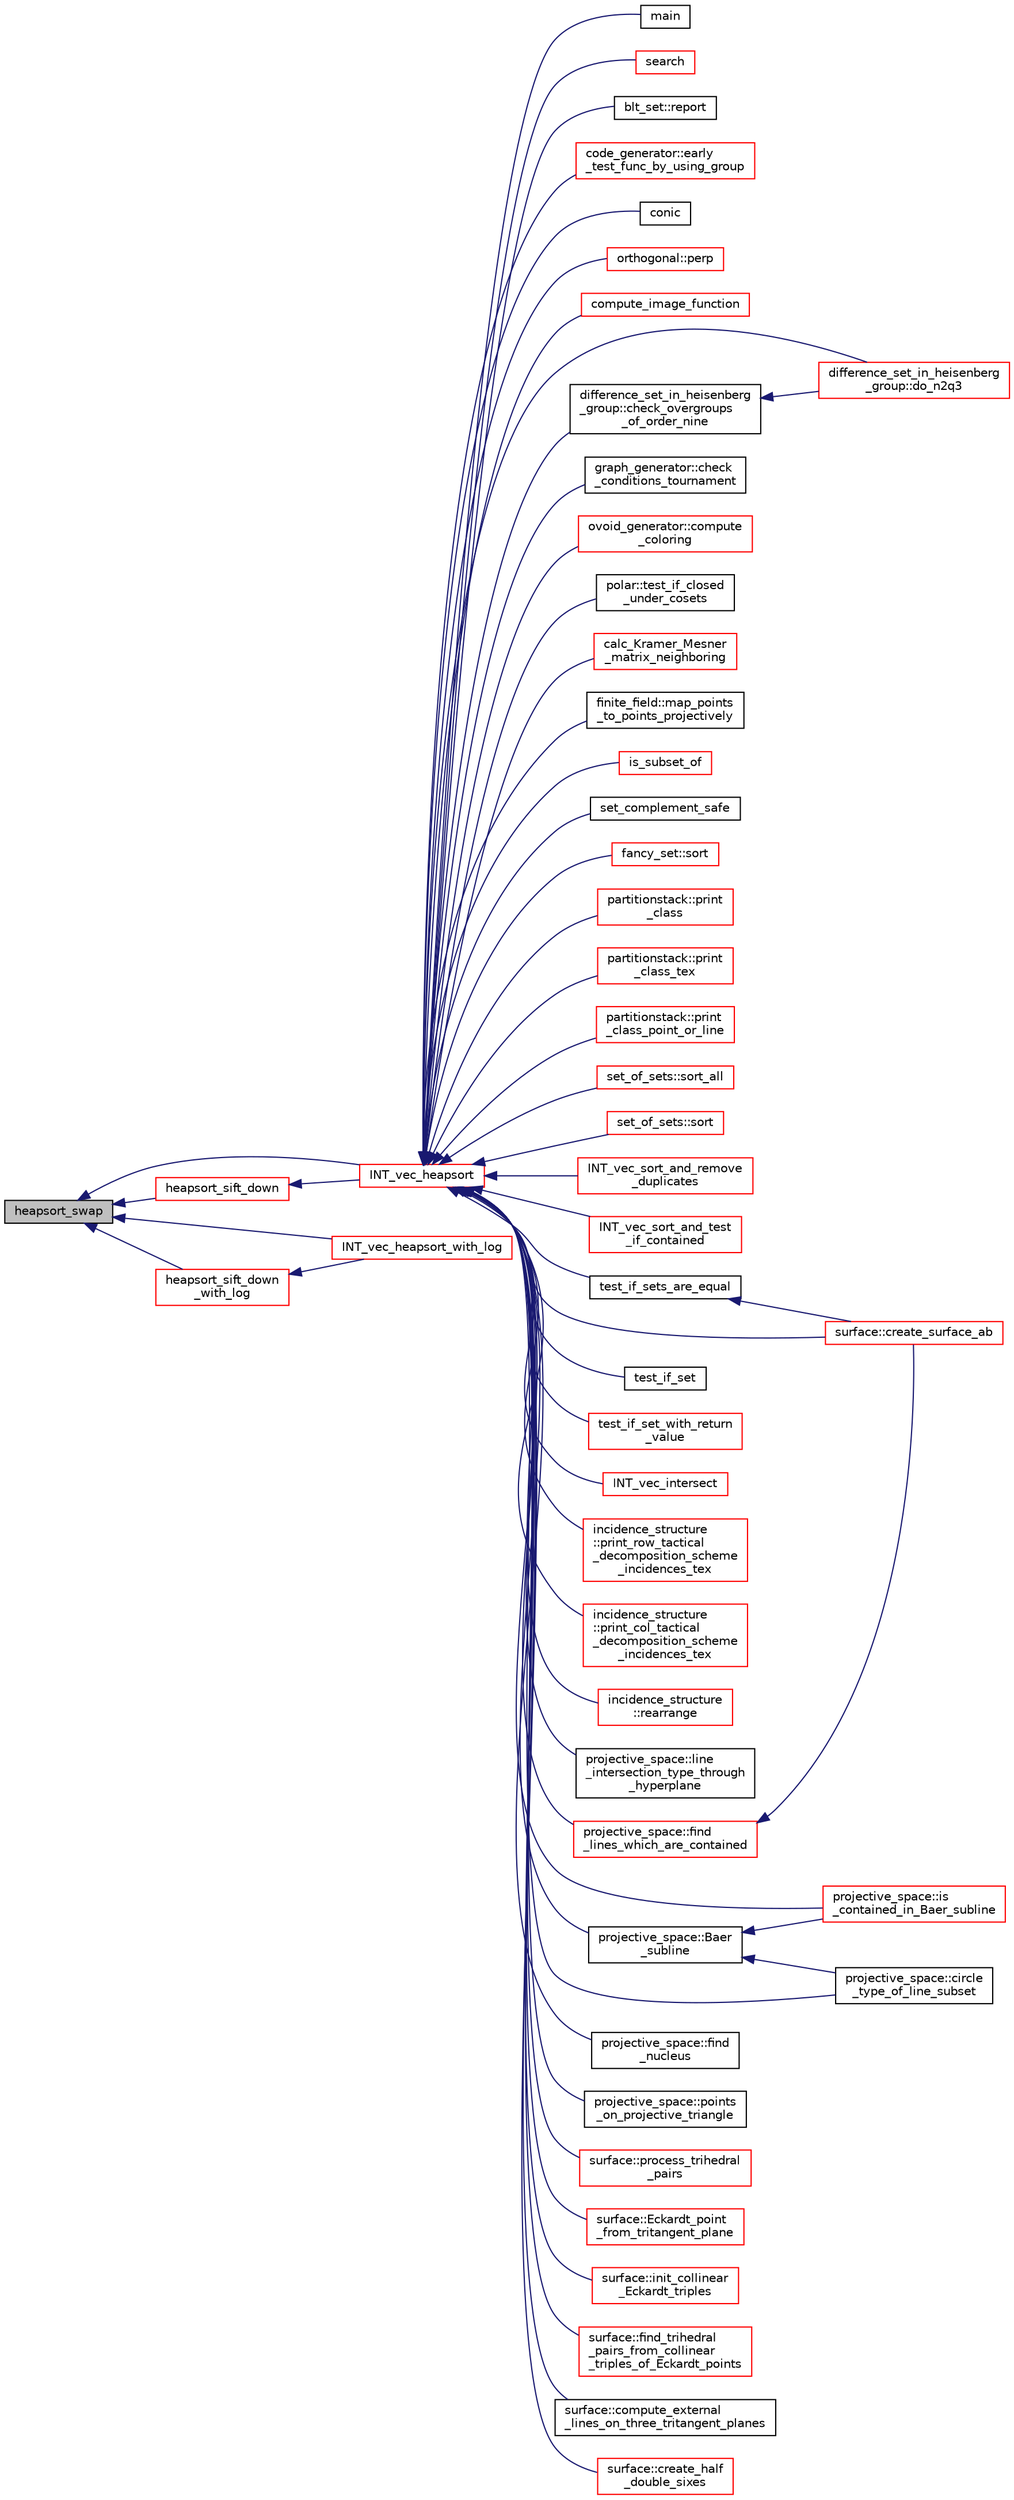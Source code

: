 digraph "heapsort_swap"
{
  edge [fontname="Helvetica",fontsize="10",labelfontname="Helvetica",labelfontsize="10"];
  node [fontname="Helvetica",fontsize="10",shape=record];
  rankdir="LR";
  Node2598 [label="heapsort_swap",height=0.2,width=0.4,color="black", fillcolor="grey75", style="filled", fontcolor="black"];
  Node2598 -> Node2599 [dir="back",color="midnightblue",fontsize="10",style="solid",fontname="Helvetica"];
  Node2599 [label="INT_vec_heapsort",height=0.2,width=0.4,color="red", fillcolor="white", style="filled",URL="$d4/dd7/sorting_8_c.html#a3590ad9987f801fbfc94634300182f39"];
  Node2599 -> Node2600 [dir="back",color="midnightblue",fontsize="10",style="solid",fontname="Helvetica"];
  Node2600 [label="main",height=0.2,width=0.4,color="black", fillcolor="white", style="filled",URL="$d5/d9e/arcs__orderly_8_c.html#a3c04138a5bfe5d72780bb7e82a18e627"];
  Node2599 -> Node2601 [dir="back",color="midnightblue",fontsize="10",style="solid",fontname="Helvetica"];
  Node2601 [label="search",height=0.2,width=0.4,color="red", fillcolor="white", style="filled",URL="$d2/dd6/k__arc__lifting_8_c.html#a732ccfe2d9eb7b0def86d4f1af46bd1c"];
  Node2599 -> Node2605 [dir="back",color="midnightblue",fontsize="10",style="solid",fontname="Helvetica"];
  Node2605 [label="blt_set::report",height=0.2,width=0.4,color="black", fillcolor="white", style="filled",URL="$d1/d3d/classblt__set.html#a6b19f88bd2b92ebfba7e7c362eb9065c"];
  Node2599 -> Node2606 [dir="back",color="midnightblue",fontsize="10",style="solid",fontname="Helvetica"];
  Node2606 [label="code_generator::early\l_test_func_by_using_group",height=0.2,width=0.4,color="red", fillcolor="white", style="filled",URL="$db/d37/classcode__generator.html#a96a6170f5b9a905203ae4d8717750854"];
  Node2599 -> Node2610 [dir="back",color="midnightblue",fontsize="10",style="solid",fontname="Helvetica"];
  Node2610 [label="conic",height=0.2,width=0.4,color="black", fillcolor="white", style="filled",URL="$d4/de8/conic_8_c.html#a96def9474b981a9d5831a9b48d85d652"];
  Node2599 -> Node2611 [dir="back",color="midnightblue",fontsize="10",style="solid",fontname="Helvetica"];
  Node2611 [label="orthogonal::perp",height=0.2,width=0.4,color="red", fillcolor="white", style="filled",URL="$d7/daa/classorthogonal.html#ae80e0fa8d1e8caddb9afbb466e3d3189"];
  Node2599 -> Node2642 [dir="back",color="midnightblue",fontsize="10",style="solid",fontname="Helvetica"];
  Node2642 [label="compute_image_function",height=0.2,width=0.4,color="red", fillcolor="white", style="filled",URL="$dc/d77/pentomino__5x5_8_c.html#aaefa22897e89567d877f6b1316586a5a"];
  Node2599 -> Node2644 [dir="back",color="midnightblue",fontsize="10",style="solid",fontname="Helvetica"];
  Node2644 [label="difference_set_in_heisenberg\l_group::do_n2q3",height=0.2,width=0.4,color="red", fillcolor="white", style="filled",URL="$de/d8a/classdifference__set__in__heisenberg__group.html#aca82ff116dd5d17cfbb311e809b6d023"];
  Node2599 -> Node2647 [dir="back",color="midnightblue",fontsize="10",style="solid",fontname="Helvetica"];
  Node2647 [label="difference_set_in_heisenberg\l_group::check_overgroups\l_of_order_nine",height=0.2,width=0.4,color="black", fillcolor="white", style="filled",URL="$de/d8a/classdifference__set__in__heisenberg__group.html#af7075193cf272d5b63356e21ec1ab8a8"];
  Node2647 -> Node2644 [dir="back",color="midnightblue",fontsize="10",style="solid",fontname="Helvetica"];
  Node2599 -> Node2648 [dir="back",color="midnightblue",fontsize="10",style="solid",fontname="Helvetica"];
  Node2648 [label="graph_generator::check\l_conditions_tournament",height=0.2,width=0.4,color="black", fillcolor="white", style="filled",URL="$d9/d91/classgraph__generator.html#ab2d3a1fcd6641f5e9243b20cda46a65f"];
  Node2599 -> Node2649 [dir="back",color="midnightblue",fontsize="10",style="solid",fontname="Helvetica"];
  Node2649 [label="ovoid_generator::compute\l_coloring",height=0.2,width=0.4,color="red", fillcolor="white", style="filled",URL="$d3/daf/classovoid__generator.html#a08997f85461d9f83e4225e0214d5b105"];
  Node2599 -> Node2653 [dir="back",color="midnightblue",fontsize="10",style="solid",fontname="Helvetica"];
  Node2653 [label="polar::test_if_closed\l_under_cosets",height=0.2,width=0.4,color="black", fillcolor="white", style="filled",URL="$da/d1c/classpolar.html#ac138ccb36cf30d262a8d8eb55e74486f"];
  Node2599 -> Node2654 [dir="back",color="midnightblue",fontsize="10",style="solid",fontname="Helvetica"];
  Node2654 [label="calc_Kramer_Mesner\l_matrix_neighboring",height=0.2,width=0.4,color="red", fillcolor="white", style="filled",URL="$d3/dfb/discreta__global_8_c.html#a6b625d682466fc26907c21e23a378cf8"];
  Node2599 -> Node2657 [dir="back",color="midnightblue",fontsize="10",style="solid",fontname="Helvetica"];
  Node2657 [label="finite_field::map_points\l_to_points_projectively",height=0.2,width=0.4,color="black", fillcolor="white", style="filled",URL="$df/d5a/classfinite__field.html#a6ebf38250033b090baa12391d9a9cd98"];
  Node2599 -> Node2658 [dir="back",color="midnightblue",fontsize="10",style="solid",fontname="Helvetica"];
  Node2658 [label="is_subset_of",height=0.2,width=0.4,color="red", fillcolor="white", style="filled",URL="$d2/d23/combinatorics_8h.html#a347afaeb52b142b1fd696c20e75dde33"];
  Node2599 -> Node2660 [dir="back",color="midnightblue",fontsize="10",style="solid",fontname="Helvetica"];
  Node2660 [label="set_complement_safe",height=0.2,width=0.4,color="black", fillcolor="white", style="filled",URL="$d2/d23/combinatorics_8h.html#ab814908844b86b2ec6965c998f9b828d"];
  Node2599 -> Node2661 [dir="back",color="midnightblue",fontsize="10",style="solid",fontname="Helvetica"];
  Node2661 [label="fancy_set::sort",height=0.2,width=0.4,color="red", fillcolor="white", style="filled",URL="$d5/da4/classfancy__set.html#aa757da529107b6f0397cafada1423712"];
  Node2599 -> Node2665 [dir="back",color="midnightblue",fontsize="10",style="solid",fontname="Helvetica"];
  Node2665 [label="partitionstack::print\l_class",height=0.2,width=0.4,color="red", fillcolor="white", style="filled",URL="$d3/d87/classpartitionstack.html#a7dbde570bd374f43293acbcafb574e9a"];
  Node2599 -> Node2670 [dir="back",color="midnightblue",fontsize="10",style="solid",fontname="Helvetica"];
  Node2670 [label="partitionstack::print\l_class_tex",height=0.2,width=0.4,color="red", fillcolor="white", style="filled",URL="$d3/d87/classpartitionstack.html#addca7119abc7b13416ce0e50155ba2de"];
  Node2599 -> Node2672 [dir="back",color="midnightblue",fontsize="10",style="solid",fontname="Helvetica"];
  Node2672 [label="partitionstack::print\l_class_point_or_line",height=0.2,width=0.4,color="red", fillcolor="white", style="filled",URL="$d3/d87/classpartitionstack.html#adea8d0eebaf0b53a74f2fcdf1e63e31d"];
  Node2599 -> Node2694 [dir="back",color="midnightblue",fontsize="10",style="solid",fontname="Helvetica"];
  Node2694 [label="set_of_sets::sort_all",height=0.2,width=0.4,color="red", fillcolor="white", style="filled",URL="$da/dd6/classset__of__sets.html#ac8897050f1478c7cb9b15627acad7876"];
  Node2599 -> Node2695 [dir="back",color="midnightblue",fontsize="10",style="solid",fontname="Helvetica"];
  Node2695 [label="set_of_sets::sort",height=0.2,width=0.4,color="red", fillcolor="white", style="filled",URL="$da/dd6/classset__of__sets.html#a9636a136d5ac921d380cb27cf9cf277b"];
  Node2599 -> Node2698 [dir="back",color="midnightblue",fontsize="10",style="solid",fontname="Helvetica"];
  Node2698 [label="INT_vec_sort_and_remove\l_duplicates",height=0.2,width=0.4,color="red", fillcolor="white", style="filled",URL="$d4/dd7/sorting_8_c.html#a160a164cfbea821ced70043337e22d18"];
  Node2599 -> Node2703 [dir="back",color="midnightblue",fontsize="10",style="solid",fontname="Helvetica"];
  Node2703 [label="INT_vec_sort_and_test\l_if_contained",height=0.2,width=0.4,color="red", fillcolor="white", style="filled",URL="$d4/dd7/sorting_8_c.html#aa8b6dcb22480872d7cc0f7d2354026af"];
  Node2599 -> Node2711 [dir="back",color="midnightblue",fontsize="10",style="solid",fontname="Helvetica"];
  Node2711 [label="test_if_sets_are_equal",height=0.2,width=0.4,color="black", fillcolor="white", style="filled",URL="$d4/dd7/sorting_8_c.html#abd9436caf35fc01dd96cb8435459a20f"];
  Node2711 -> Node2682 [dir="back",color="midnightblue",fontsize="10",style="solid",fontname="Helvetica"];
  Node2682 [label="surface::create_surface_ab",height=0.2,width=0.4,color="red", fillcolor="white", style="filled",URL="$d5/d88/classsurface.html#a9e0834d9fd3ea14957df1944ac40c847"];
  Node2599 -> Node2712 [dir="back",color="midnightblue",fontsize="10",style="solid",fontname="Helvetica"];
  Node2712 [label="test_if_set",height=0.2,width=0.4,color="black", fillcolor="white", style="filled",URL="$d4/dd7/sorting_8_c.html#a1f79cdbca111fc3bd155123b0951ed46"];
  Node2599 -> Node2713 [dir="back",color="midnightblue",fontsize="10",style="solid",fontname="Helvetica"];
  Node2713 [label="test_if_set_with_return\l_value",height=0.2,width=0.4,color="red", fillcolor="white", style="filled",URL="$d4/dd7/sorting_8_c.html#ac8840ecabde4103e50ef1a7a8245d913"];
  Node2599 -> Node2746 [dir="back",color="midnightblue",fontsize="10",style="solid",fontname="Helvetica"];
  Node2746 [label="INT_vec_intersect",height=0.2,width=0.4,color="red", fillcolor="white", style="filled",URL="$d4/dd7/sorting_8_c.html#a19855973f5fb469b315f31e7e1402471"];
  Node2599 -> Node2758 [dir="back",color="midnightblue",fontsize="10",style="solid",fontname="Helvetica"];
  Node2758 [label="incidence_structure\l::print_row_tactical\l_decomposition_scheme\l_incidences_tex",height=0.2,width=0.4,color="red", fillcolor="white", style="filled",URL="$da/d8a/classincidence__structure.html#a23279d5c98b702de05171c245d5375fa"];
  Node2599 -> Node2761 [dir="back",color="midnightblue",fontsize="10",style="solid",fontname="Helvetica"];
  Node2761 [label="incidence_structure\l::print_col_tactical\l_decomposition_scheme\l_incidences_tex",height=0.2,width=0.4,color="red", fillcolor="white", style="filled",URL="$da/d8a/classincidence__structure.html#a56e24435baf9162d6c00080972b49b2c"];
  Node2599 -> Node2763 [dir="back",color="midnightblue",fontsize="10",style="solid",fontname="Helvetica"];
  Node2763 [label="incidence_structure\l::rearrange",height=0.2,width=0.4,color="red", fillcolor="white", style="filled",URL="$da/d8a/classincidence__structure.html#ad692ab2f42456aeee575311c2cdbbdf9"];
  Node2599 -> Node2768 [dir="back",color="midnightblue",fontsize="10",style="solid",fontname="Helvetica"];
  Node2768 [label="projective_space::line\l_intersection_type_through\l_hyperplane",height=0.2,width=0.4,color="black", fillcolor="white", style="filled",URL="$d2/d17/classprojective__space.html#abf3cf01a1bbb77cd0296b051d86c842a"];
  Node2599 -> Node2769 [dir="back",color="midnightblue",fontsize="10",style="solid",fontname="Helvetica"];
  Node2769 [label="projective_space::find\l_lines_which_are_contained",height=0.2,width=0.4,color="red", fillcolor="white", style="filled",URL="$d2/d17/classprojective__space.html#a4d8db4eb359b80d73170a82b9ebe47ae"];
  Node2769 -> Node2682 [dir="back",color="midnightblue",fontsize="10",style="solid",fontname="Helvetica"];
  Node2599 -> Node2771 [dir="back",color="midnightblue",fontsize="10",style="solid",fontname="Helvetica"];
  Node2771 [label="projective_space::Baer\l_subline",height=0.2,width=0.4,color="black", fillcolor="white", style="filled",URL="$d2/d17/classprojective__space.html#a7a49e87d5fede7d6264dccca3aa3b8fa"];
  Node2771 -> Node2772 [dir="back",color="midnightblue",fontsize="10",style="solid",fontname="Helvetica"];
  Node2772 [label="projective_space::is\l_contained_in_Baer_subline",height=0.2,width=0.4,color="red", fillcolor="white", style="filled",URL="$d2/d17/classprojective__space.html#a6730e59a3a7c1f50d671671c628144be"];
  Node2771 -> Node2773 [dir="back",color="midnightblue",fontsize="10",style="solid",fontname="Helvetica"];
  Node2773 [label="projective_space::circle\l_type_of_line_subset",height=0.2,width=0.4,color="black", fillcolor="white", style="filled",URL="$d2/d17/classprojective__space.html#ab736c4232b0839af699950c8933be60e"];
  Node2599 -> Node2772 [dir="back",color="midnightblue",fontsize="10",style="solid",fontname="Helvetica"];
  Node2599 -> Node2773 [dir="back",color="midnightblue",fontsize="10",style="solid",fontname="Helvetica"];
  Node2599 -> Node2774 [dir="back",color="midnightblue",fontsize="10",style="solid",fontname="Helvetica"];
  Node2774 [label="projective_space::find\l_nucleus",height=0.2,width=0.4,color="black", fillcolor="white", style="filled",URL="$d2/d17/classprojective__space.html#ab4caadd4ae0323c37cc2f26cfb1194cc"];
  Node2599 -> Node2775 [dir="back",color="midnightblue",fontsize="10",style="solid",fontname="Helvetica"];
  Node2775 [label="projective_space::points\l_on_projective_triangle",height=0.2,width=0.4,color="black", fillcolor="white", style="filled",URL="$d2/d17/classprojective__space.html#ab4a3f0b9d0329a4ff74ac5f69d4910b9"];
  Node2599 -> Node2682 [dir="back",color="midnightblue",fontsize="10",style="solid",fontname="Helvetica"];
  Node2599 -> Node2776 [dir="back",color="midnightblue",fontsize="10",style="solid",fontname="Helvetica"];
  Node2776 [label="surface::process_trihedral\l_pairs",height=0.2,width=0.4,color="red", fillcolor="white", style="filled",URL="$d5/d88/classsurface.html#a94cd90088cd556805d058d0a72c2f372"];
  Node2599 -> Node2778 [dir="back",color="midnightblue",fontsize="10",style="solid",fontname="Helvetica"];
  Node2778 [label="surface::Eckardt_point\l_from_tritangent_plane",height=0.2,width=0.4,color="red", fillcolor="white", style="filled",URL="$d5/d88/classsurface.html#a98178b6ac99b77aebc0d79a32d43df26"];
  Node2599 -> Node2781 [dir="back",color="midnightblue",fontsize="10",style="solid",fontname="Helvetica"];
  Node2781 [label="surface::init_collinear\l_Eckardt_triples",height=0.2,width=0.4,color="red", fillcolor="white", style="filled",URL="$d5/d88/classsurface.html#a7b53d7cad5ba4901e57cac31a364ac47"];
  Node2599 -> Node2782 [dir="back",color="midnightblue",fontsize="10",style="solid",fontname="Helvetica"];
  Node2782 [label="surface::find_trihedral\l_pairs_from_collinear\l_triples_of_Eckardt_points",height=0.2,width=0.4,color="red", fillcolor="white", style="filled",URL="$d5/d88/classsurface.html#ae321c6ed8608a8e87d579fe1f5689f35"];
  Node2599 -> Node2785 [dir="back",color="midnightblue",fontsize="10",style="solid",fontname="Helvetica"];
  Node2785 [label="surface::compute_external\l_lines_on_three_tritangent_planes",height=0.2,width=0.4,color="black", fillcolor="white", style="filled",URL="$d5/d88/classsurface.html#ac7678771ed61c488809ea26825484bed"];
  Node2599 -> Node2786 [dir="back",color="midnightblue",fontsize="10",style="solid",fontname="Helvetica"];
  Node2786 [label="surface::create_half\l_double_sixes",height=0.2,width=0.4,color="red", fillcolor="white", style="filled",URL="$d5/d88/classsurface.html#abd6272010fb4ce46c941bb3e99c38799"];
  Node2598 -> Node3103 [dir="back",color="midnightblue",fontsize="10",style="solid",fontname="Helvetica"];
  Node3103 [label="INT_vec_heapsort_with_log",height=0.2,width=0.4,color="red", fillcolor="white", style="filled",URL="$d4/dd7/sorting_8_c.html#a9d838c341cd204ed79499960a8ed393d"];
  Node2598 -> Node3179 [dir="back",color="midnightblue",fontsize="10",style="solid",fontname="Helvetica"];
  Node3179 [label="heapsort_sift_down",height=0.2,width=0.4,color="red", fillcolor="white", style="filled",URL="$d4/dd7/sorting_8_c.html#a65cbb1a6a3f01f511673705437ddc18b"];
  Node3179 -> Node2599 [dir="back",color="midnightblue",fontsize="10",style="solid",fontname="Helvetica"];
  Node2598 -> Node3181 [dir="back",color="midnightblue",fontsize="10",style="solid",fontname="Helvetica"];
  Node3181 [label="heapsort_sift_down\l_with_log",height=0.2,width=0.4,color="red", fillcolor="white", style="filled",URL="$d4/dd7/sorting_8_c.html#ac7af225fae479a93d6957f79734ba2a6"];
  Node3181 -> Node3103 [dir="back",color="midnightblue",fontsize="10",style="solid",fontname="Helvetica"];
}
